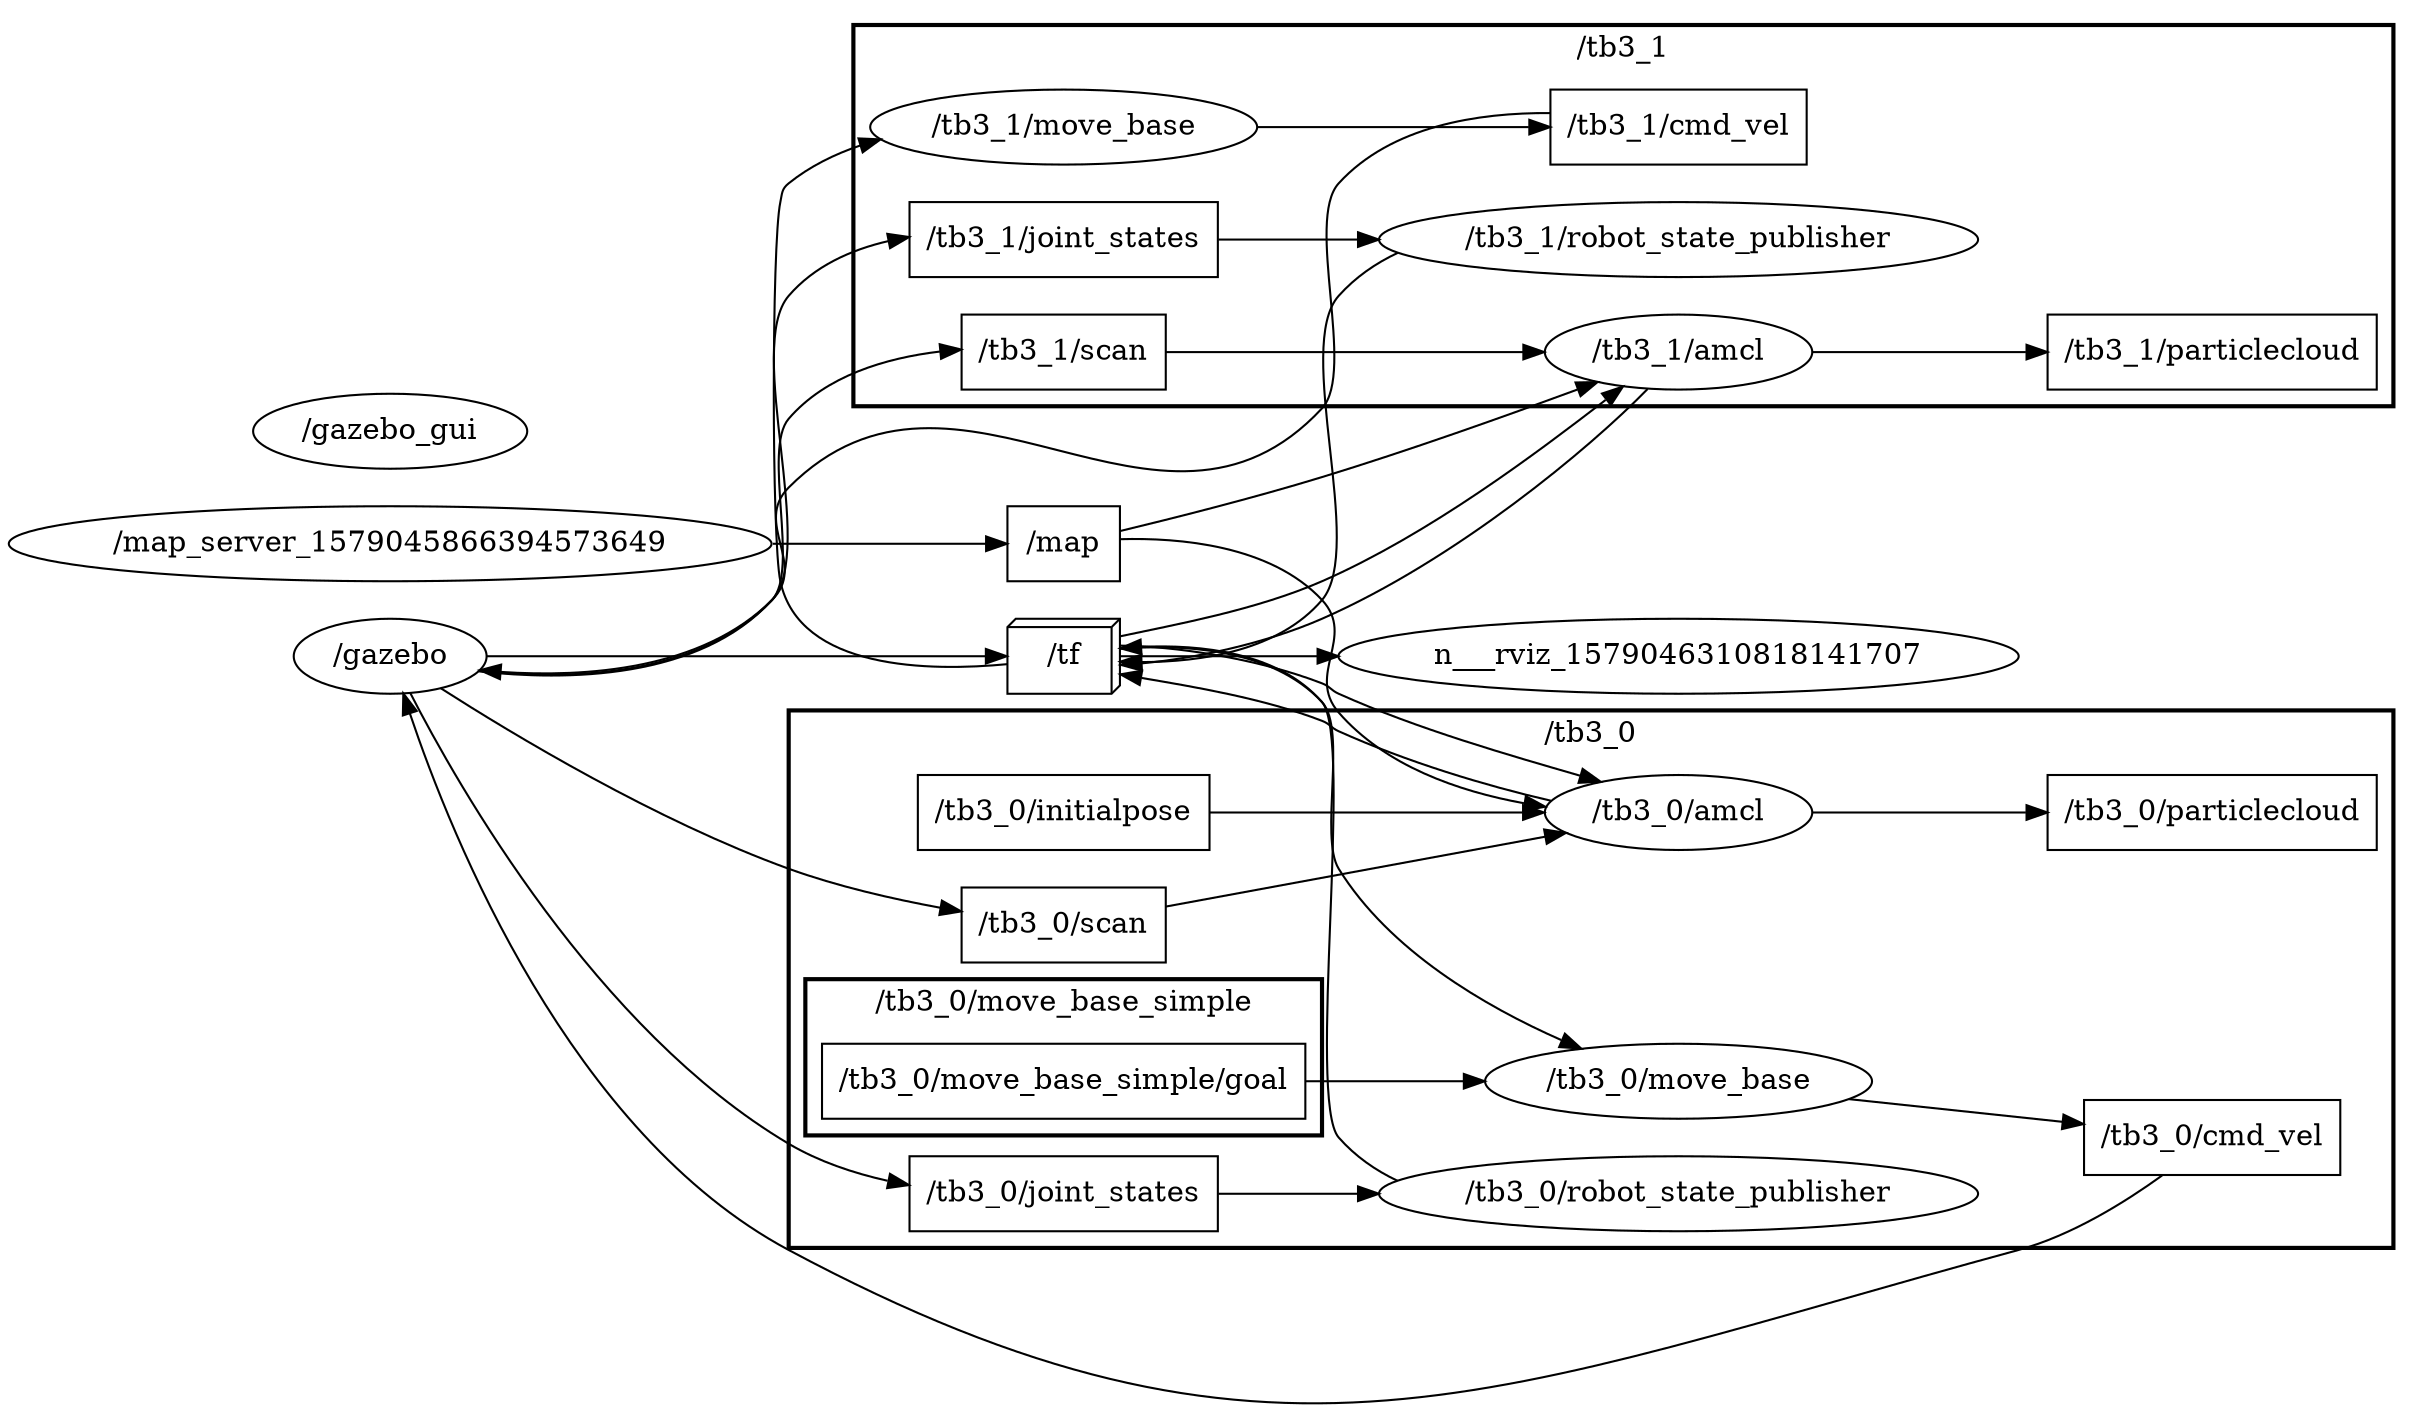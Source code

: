 digraph graphname {
	graph [bb="0,0,926.65,662.86",
		compound=True,
		rank=same,
		rankdir=LR,
		ranksep=0.2
	];
	node [label="\N"];
	subgraph cluster___tb3_1 {
		graph [bb="318.78,471.86,918.65,654.86",
			compound=True,
			label="/tb3_1",
			lheight=0.21,
			lp="618.72,643.36",
			lwidth=0.49,
			rank=same,
			rankdir=LR,
			ranksep=0.2,
			style=bold
		];
		t___tb3_1__joint_states		 [URL=topic_3A__tb3_1__joint_states,
			height=0.5,
			label="/tb3_1/joint_states",
			pos="402.17,551.86",
			shape=box,
			tooltip="topic:/tb3_1/joint_states",
			width=1.6111];
		n___tb3_1__robot_state_publisher		 [URL=__tb3_1__robot_state_publisher,
			height=0.5,
			label="/tb3_1/robot_state_publisher",
			pos="641.66,551.86",
			shape=ellipse,
			tooltip="/tb3_1/robot_state_publisher",
			width=3.1053];
		t___tb3_1__joint_states -> n___tb3_1__robot_state_publisher		 [penwidth=1,
			pos="e,529.62,551.86 460.45,551.86 478.42,551.86 498.92,551.86 519.51,551.86"];
		t___tb3_1__cmd_vel		 [URL=topic_3A__tb3_1__cmd_vel,
			height=0.5,
			label="/tb3_1/cmd_vel",
			pos="641.66,605.86",
			shape=box,
			tooltip="topic:/tb3_1/cmd_vel",
			width=1.4167];
		t___tb3_1__scan		 [URL=topic_3A__tb3_1__scan,
			height=0.5,
			label="/tb3_1/scan",
			pos="402.17,497.86",
			shape=box,
			tooltip="topic:/tb3_1/scan",
			width=1.0972];
		n___tb3_1__amcl		 [URL=__tb3_1__amcl,
			height=0.5,
			label="/tb3_1/amcl",
			pos="641.66,497.86",
			shape=ellipse,
			tooltip="/tb3_1/amcl",
			width=1.4804];
		t___tb3_1__scan -> n___tb3_1__amcl		 [penwidth=1,
			pos="e,588.15,497.86 441.72,497.86 478.74,497.86 534.69,497.86 578,497.86"];
		t___tb3_1__particlecloud		 [URL=topic_3A__tb3_1__particlecloud,
			height=0.5,
			label="/tb3_1/particlecloud",
			pos="848.15,497.86",
			shape=box,
			tooltip="topic:/tb3_1/particlecloud",
			width=1.7361];
		n___tb3_1__amcl -> t___tb3_1__particlecloud		 [penwidth=1,
			pos="e,785.4,497.86 695.11,497.86 719.48,497.86 748.71,497.86 775.07,497.86"];
		n___tb3_1__move_base		 [URL=__tb3_1__move_base,
			height=0.5,
			label="/tb3_1/move_base",
			pos="402.17,605.86",
			shape=ellipse,
			tooltip="/tb3_1/move_base",
			width=2.0943];
		n___tb3_1__move_base -> t___tb3_1__cmd_vel		 [penwidth=1,
			pos="e,590.44,605.86 477.62,605.86 510.63,605.86 548.88,605.86 580.13,605.86"];
	}
	subgraph cluster___tb3_0 {
		graph [bb="292.67,67.862,918.65,325.86",
			compound=True,
			label="/tb3_0",
			lheight=0.21,
			lp="605.66,314.36",
			lwidth=0.49,
			rank=same,
			rankdir=LR,
			ranksep=0.2,
			style=bold
		];
		subgraph cluster___tb3_0__move_base_simple {
			graph [bb="300.67,121.86,503.67,196.86",
				compound=True,
				label="/tb3_0/move_base_simple",
				lheight=0.21,
				lp="402.17,185.36",
				lwidth=2.00,
				rank=same,
				rankdir=LR,
				ranksep=0.2,
				style=bold
			];
			t___tb3_0__move_base_simple__goal			 [URL=topic_3A__tb3_0__move_base_simple__goal,
				height=0.5,
				label="/tb3_0/move_base_simple/goal",
				pos="402.17,147.86",
				shape=box,
				tooltip="topic:/tb3_0/move_base_simple/goal",
				width=2.5972];
		}
		n___tb3_0__move_base		 [URL=__tb3_0__move_base,
			height=0.5,
			label="/tb3_0/move_base",
			pos="641.66,147.86",
			shape=ellipse,
			tooltip="/tb3_0/move_base",
			width=2.0943];
		t___tb3_0__move_base_simple__goal -> n___tb3_0__move_base		 [penwidth=1,
			pos="e,566.24,147.86 495.8,147.86 515.68,147.86 536.58,147.86 556.14,147.86"];
		t___tb3_0__initialpose		 [URL=topic_3A__tb3_0__initialpose,
			height=0.5,
			label="/tb3_0/initialpose",
			pos="402.17,276.86",
			shape=box,
			tooltip="topic:/tb3_0/initialpose",
			width=1.5417];
		n___tb3_0__amcl		 [URL=__tb3_0__amcl,
			height=0.5,
			label="/tb3_0/amcl",
			pos="641.66,276.86",
			shape=ellipse,
			tooltip="/tb3_0/amcl",
			width=1.4804];
		t___tb3_0__initialpose -> n___tb3_0__amcl		 [penwidth=1,
			pos="e,588.07,276.86 457.72,276.86 493.59,276.86 540.37,276.86 577.78,276.86"];
		t___tb3_0__scan		 [URL=topic_3A__tb3_0__scan,
			height=0.5,
			label="/tb3_0/scan",
			pos="402.17,222.86",
			shape=box,
			tooltip="topic:/tb3_0/scan",
			width=1.0972];
		t___tb3_0__scan -> n___tb3_0__amcl		 [penwidth=1,
			pos="e,597.17,266.83 441.72,231.78 481.41,240.73 542.85,254.58 587.15,264.57"];
		t___tb3_0__particlecloud		 [URL=topic_3A__tb3_0__particlecloud,
			height=0.5,
			label="/tb3_0/particlecloud",
			pos="848.15,276.86",
			shape=box,
			tooltip="topic:/tb3_0/particlecloud",
			width=1.7361];
		t___tb3_0__joint_states		 [URL=topic_3A__tb3_0__joint_states,
			height=0.5,
			label="/tb3_0/joint_states",
			pos="402.17,93.862",
			shape=box,
			tooltip="topic:/tb3_0/joint_states",
			width=1.6111];
		n___tb3_0__robot_state_publisher		 [URL=__tb3_0__robot_state_publisher,
			height=0.5,
			label="/tb3_0/robot_state_publisher",
			pos="641.66,93.862",
			shape=ellipse,
			tooltip="/tb3_0/robot_state_publisher",
			width=3.1053];
		t___tb3_0__joint_states -> n___tb3_0__robot_state_publisher		 [penwidth=1,
			pos="e,529.62,93.862 460.45,93.862 478.42,93.862 498.92,93.862 519.51,93.862"];
		t___tb3_0__cmd_vel		 [URL=topic_3A__tb3_0__cmd_vel,
			height=0.5,
			label="/tb3_0/cmd_vel",
			pos="848.15,120.86",
			shape=box,
			tooltip="topic:/tb3_0/cmd_vel",
			width=1.4167];
		n___tb3_0__move_base -> t___tb3_0__cmd_vel		 [penwidth=1,
			pos="e,797.06,127.54 707.85,139.21 733.25,135.89 762.1,132.11 787.01,128.86"];
		n___tb3_0__amcl -> t___tb3_0__particlecloud		 [penwidth=1,
			pos="e,785.4,276.86 695.11,276.86 719.48,276.86 748.71,276.86 775.07,276.86"];
	}
	n___gazebo	 [URL=__gazebo,
		height=0.5,
		label="/gazebo",
		pos="142.34,351.86",
		shape=ellipse,
		tooltip="/gazebo",
		width=1.0652];
	t___tb3_1__cmd_vel -> n___gazebo	 [penwidth=1,
		pos="e,179.98,347.98 590.61,608.97 563.12,607.69 530.98,600.87 511.67,578.86 495.81,560.77 519.78,488.74 503.67,470.86 439.9,400.07 359,501.28 292.67,432.86 275.79,415.44 301.48,396.36 284.67,378.86 260.73,353.93 221.46,347.98 190.23,347.83"];
	n_n__tf	 [URL=topic_3A__tf,
		height=0.5,
		label="/tf",
		pos="402.17,351.86",
		shape=box3d,
		tooltip="topic:/tf",
		width=0.75];
	n___tb3_1__amcl -> n_n__tf	 [penwidth=1,
		pos="e,429.25,348.32 630.51,479.82 608.68,451.53 557.66,398.37 503.67,369.86 483.63,359.28 459.11,352.6 439.2,349.57"];
	n___tb3_1__robot_state_publisher -> n_n__tf	 [penwidth=1,
		pos="e,429.24,350.93 539.21,544.52 528.73,539.95 519.19,533.6 511.67,524.86 490.49,500.23 524.18,404.07 503.67,378.86 488.38,360.05 461.6,353.5 439.38,351.54"];
	t___tb3_0__cmd_vel -> n___gazebo	 [penwidth=1,
		pos="e,145.34,333.82 829.55,102.7 815.08,89.92 793.81,73.894 771.65,66.862 568.75,2.4624 474.97,-43.079 292.67,66.862 197.55,124.23 159.54,264.08 147.28,323.94"];
	n___tb3_0__robot_state_publisher -> n_n__tf	 [penwidth=1,
		pos="e,429.18,354.3 539.07,101.08 528.61,105.67 519.12,112.06 511.67,120.86 496.67,138.6 518.61,312.05 503.67,329.86 488.27,348.23 461.49,353.45 439.31,354.23"];
	n___tb3_0__amcl -> n_n__tf	 [penwidth=1,
		pos="e,429.21,341.23 592.84,284.17 568.02,291.71 537.7,303.09 511.67,315.86 507.91,317.71 507.56,319.28 503.67,320.86 483.05,329.24 458.71,334.66 439.03,339.03"];
	t___map	 [URL=topic_3A__map,
		height=0.5,
		label="/map",
		pos="402.17,405.86",
		shape=box,
		tooltip="topic:/map",
		width=0.75];
	t___map -> n___tb3_1__amcl	 [penwidth=1,
		pos="e,610.53,483.21 429.58,413.65 450.16,419.71 478.93,428.61 503.67,437.86 537.05,450.34 574.04,466.56 601.31,478.99"];
	t___map -> n___tb3_0__amcl	 [penwidth=1,
		pos="e,591.23,282.93 429.22,406.37 452.47,405.25 485.09,399.67 503.67,378.86 519.84,360.77 496.38,343.7 511.67,324.86 528.81,303.76 556.15,291.93 581.34,285.31"];
	n_n__tf -> n___tb3_1__amcl	 [penwidth=1,
		pos="e,621.07,481.03 429.25,362.98 450.43,368.4 480.13,375.43 503.67,387.86 546.7,410.58 587.84,448.96 613.83,474.03"];
	n_n__tf -> n___tb3_1__move_base	 [penwidth=1,
		pos="e,332.82,598.76 375.1,349.69 343.91,348.86 295.99,353.38 288.67,387.86 284.48,407.64 284.48,550.08 288.67,569.86 289.58,574.14 289.32,576.05 292.67,578.86 301.5,586.25 312.04,591.67 323.05,595.64"];
	n_n__tf -> n___tb3_0__move_base	 [penwidth=1,
		pos="e,608.11,164.12 429.33,354.04 452.64,354.28 485.31,350.45 503.67,329.86 515.57,316.53 503.07,265.52 511.67,249.86 531.33,214.09 569.29,186.58 599.14,169.19"];
	n_n__tf -> n___tb3_0__amcl	 [penwidth=1,
		pos="e,613.59,292.3 429.21,355.96 450.11,354.46 479.45,348.71 503.67,338.86 507.56,337.28 507.91,335.71 511.67,333.86 541.74,319.11 577.55,306.21 603.96,296.06"];
	n___rviz_1579046310818141707	 [height=0.5,
		pos="641.66,351.86",
		width=3.6108];
	n_n__tf -> n___rviz_1579046310818141707	 [penwidth=1,
		pos="e,511.46,351.86 429.18,351.86 447.65,351.86 473.7,351.86 501.25,351.86"];
	n___gazebo -> t___tb3_1__joint_states	 [penwidth=1,
		pos="e,343.95,550.85 179.65,347.44 212.53,345.84 259.08,349.62 284.67,378.86 306.08,403.31 271.94,499.84 292.67,524.86 303.07,537.41 318.28,544.65 334.08,548.71"];
	n___gazebo -> t___tb3_1__scan	 [penwidth=1,
		pos="e,362.5,496.91 179.72,347.65 212.41,346.25 258.63,350.19 284.67,378.86 297.73,393.23 280.33,450.88 292.67,465.86 307.19,483.48 330.83,491.72 352.43,495.46"];
	n___gazebo -> t___tb3_0__scan	 [penwidth=1,
		pos="e,362.55,229.12 160.96,335.96 188.15,313.55 241.1,272.83 292.67,249.86 311.56,241.45 333.5,235.39 352.75,231.16"];
	n___gazebo -> t___tb3_0__joint_states	 [penwidth=1,
		pos="e,344.17,97.981 148.42,333.78 164.36,289.3 211.81,174.11 292.67,117.86 304.88,109.37 319.54,103.81 334.12,100.19"];
	n___gazebo -> n_n__tf	 [penwidth=1,
		pos="e,374.89,351.86 180.96,351.86 230.48,351.86 315.79,351.86 364.73,351.86"];
	n___gazebo_gui	 [URL=__gazebo_gui,
		height=0.5,
		label="/gazebo_gui",
		pos="142.34,459.86",
		shape=ellipse,
		tooltip="/gazebo_gui",
		width=1.4985];
	n___map_server_1579045866394573649	 [URL=__map_server_1579045866394573649,
		height=0.5,
		label="/map_server_1579045866394573649",
		pos="142.34,405.86",
		shape=ellipse,
		tooltip="/map_server_1579045866394573649",
		width=3.9538];
	n___map_server_1579045866394573649 -> t___map	 [penwidth=1,
		pos="e,374.9,405.86 284.8,405.86 314.46,405.86 343.24,405.86 364.88,405.86"];
}
